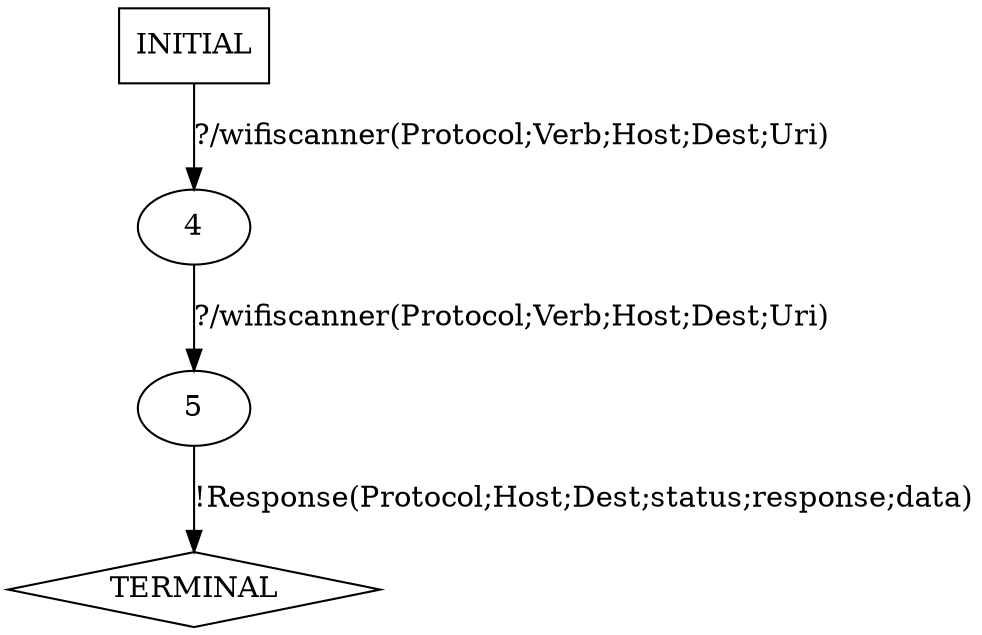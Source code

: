 digraph G {
  1 [label="TERMINAL",shape=diamond];
  3 [label="INITIAL",shape=box];
  4 [label="4"];
  5 [label="5"];
3->4  [label="?/wifiscanner(Protocol;Verb;Host;Dest;Uri)"]
4->5  [label="?/wifiscanner(Protocol;Verb;Host;Dest;Uri)"]
5->1  [label="!Response(Protocol;Host;Dest;status;response;data)"]
}
